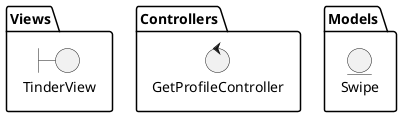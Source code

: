 @startuml
  package Views {
    boundary TinderView
  }

  package Controllers {
    control GetProfileController
  }

  package Models {
    entity Swipe
  }
@enduml